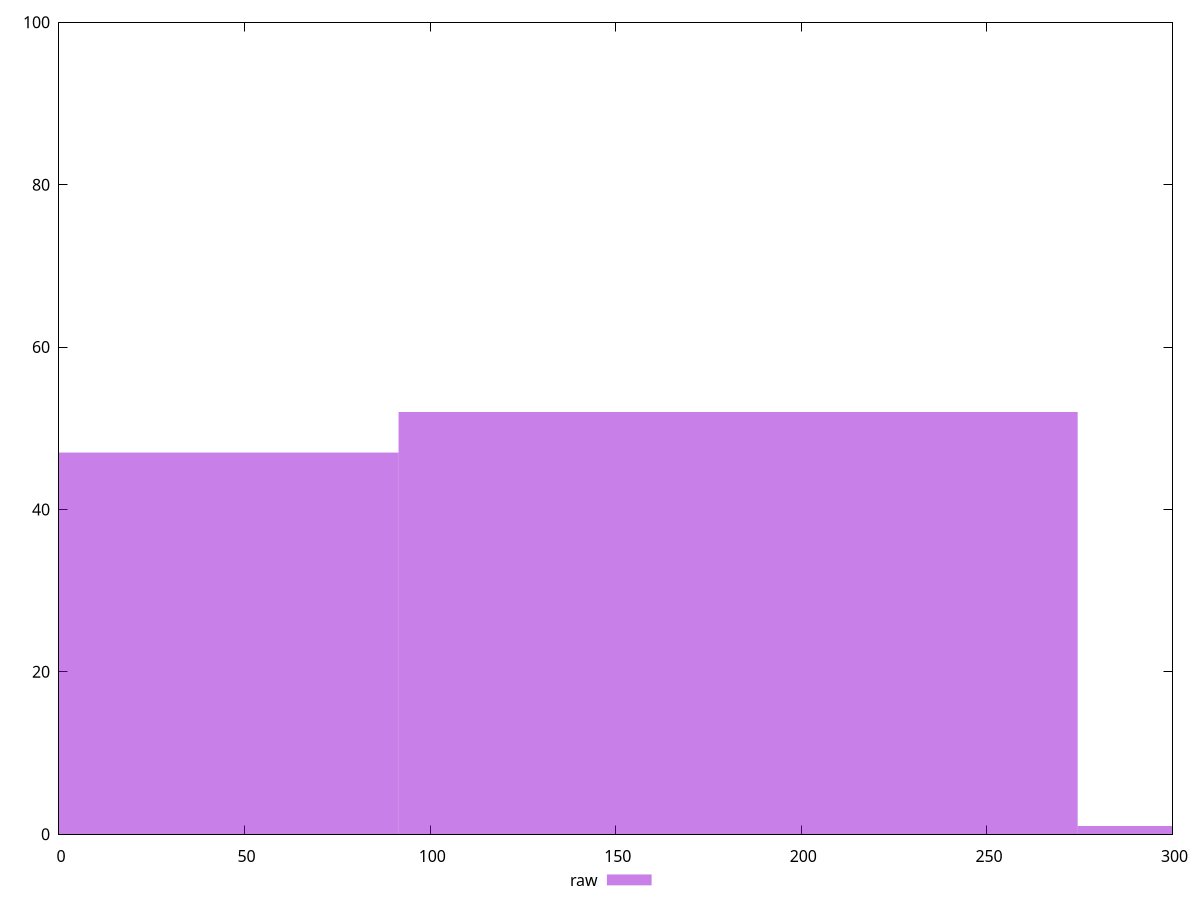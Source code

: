 reset

$raw <<EOF
182.96700308806865 52
0 47
365.9340061761373 1
EOF

set key outside below
set boxwidth 182.96700308806865
set xrange [0:300]
set yrange [0:100]
set trange [0:100]
set style fill transparent solid 0.5 noborder
set terminal svg size 640, 490 enhanced background rgb 'white'
set output "report_00009_2021-02-08T22-37-41.559Z/unminified-css/samples/pages+cached/raw/histogram.svg"

plot $raw title "raw" with boxes

reset
